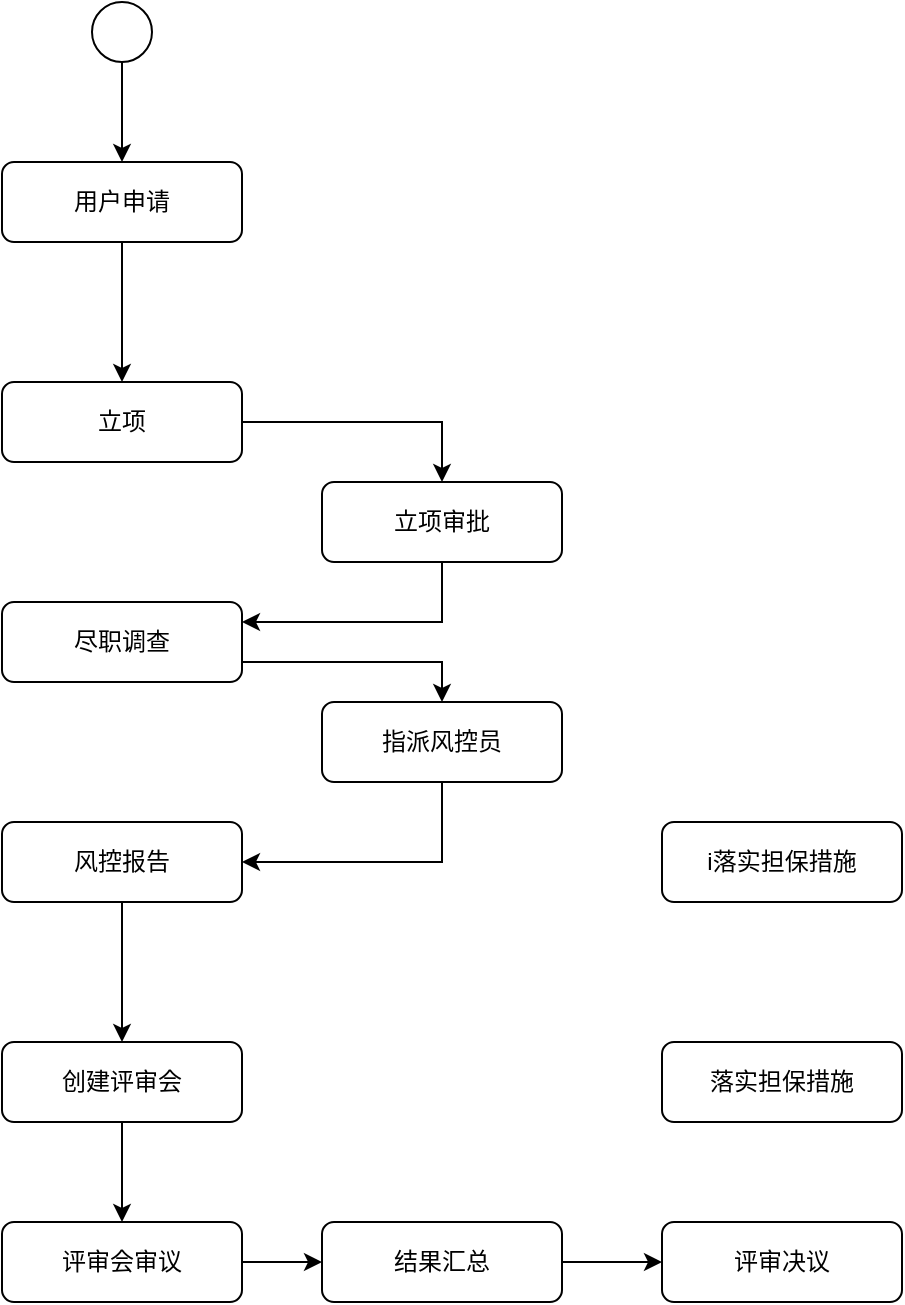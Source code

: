 <mxfile version="20.8.20" type="github">
  <diagram id="C5RBs43oDa-KdzZeNtuy" name="Page-1">
    <mxGraphModel dx="794" dy="418" grid="1" gridSize="10" guides="1" tooltips="1" connect="1" arrows="1" fold="1" page="1" pageScale="1" pageWidth="827" pageHeight="1169" math="0" shadow="0">
      <root>
        <mxCell id="WIyWlLk6GJQsqaUBKTNV-0" />
        <mxCell id="WIyWlLk6GJQsqaUBKTNV-1" parent="WIyWlLk6GJQsqaUBKTNV-0" />
        <mxCell id="7_4kU2Y22jmf8Yd3G_7t-3" value="" style="edgeStyle=orthogonalEdgeStyle;rounded=0;orthogonalLoop=1;jettySize=auto;html=1;" edge="1" parent="WIyWlLk6GJQsqaUBKTNV-1" source="WIyWlLk6GJQsqaUBKTNV-3" target="7_4kU2Y22jmf8Yd3G_7t-2">
          <mxGeometry relative="1" as="geometry" />
        </mxCell>
        <mxCell id="WIyWlLk6GJQsqaUBKTNV-3" value="用户申请" style="rounded=1;whiteSpace=wrap;html=1;fontSize=12;glass=0;strokeWidth=1;shadow=0;" parent="WIyWlLk6GJQsqaUBKTNV-1" vertex="1">
          <mxGeometry x="160" y="120" width="120" height="40" as="geometry" />
        </mxCell>
        <mxCell id="7_4kU2Y22jmf8Yd3G_7t-1" value="" style="edgeStyle=orthogonalEdgeStyle;rounded=0;orthogonalLoop=1;jettySize=auto;html=1;" edge="1" parent="WIyWlLk6GJQsqaUBKTNV-1" source="7_4kU2Y22jmf8Yd3G_7t-0" target="WIyWlLk6GJQsqaUBKTNV-3">
          <mxGeometry relative="1" as="geometry" />
        </mxCell>
        <mxCell id="7_4kU2Y22jmf8Yd3G_7t-0" value="" style="ellipse;whiteSpace=wrap;html=1;aspect=fixed;" vertex="1" parent="WIyWlLk6GJQsqaUBKTNV-1">
          <mxGeometry x="205" y="40" width="30" height="30" as="geometry" />
        </mxCell>
        <mxCell id="7_4kU2Y22jmf8Yd3G_7t-11" value="" style="edgeStyle=orthogonalEdgeStyle;rounded=0;orthogonalLoop=1;jettySize=auto;html=1;" edge="1" parent="WIyWlLk6GJQsqaUBKTNV-1" source="7_4kU2Y22jmf8Yd3G_7t-2" target="7_4kU2Y22jmf8Yd3G_7t-10">
          <mxGeometry relative="1" as="geometry" />
        </mxCell>
        <mxCell id="7_4kU2Y22jmf8Yd3G_7t-2" value="立项" style="rounded=1;whiteSpace=wrap;html=1;fontSize=12;glass=0;strokeWidth=1;shadow=0;" vertex="1" parent="WIyWlLk6GJQsqaUBKTNV-1">
          <mxGeometry x="160" y="230" width="120" height="40" as="geometry" />
        </mxCell>
        <mxCell id="7_4kU2Y22jmf8Yd3G_7t-16" style="edgeStyle=orthogonalEdgeStyle;rounded=0;orthogonalLoop=1;jettySize=auto;html=1;exitX=1;exitY=0.75;exitDx=0;exitDy=0;entryX=0.5;entryY=0;entryDx=0;entryDy=0;" edge="1" parent="WIyWlLk6GJQsqaUBKTNV-1" source="7_4kU2Y22jmf8Yd3G_7t-4" target="7_4kU2Y22jmf8Yd3G_7t-15">
          <mxGeometry relative="1" as="geometry" />
        </mxCell>
        <mxCell id="7_4kU2Y22jmf8Yd3G_7t-4" value="尽职调查" style="rounded=1;whiteSpace=wrap;html=1;fontSize=12;glass=0;strokeWidth=1;shadow=0;" vertex="1" parent="WIyWlLk6GJQsqaUBKTNV-1">
          <mxGeometry x="160" y="340" width="120" height="40" as="geometry" />
        </mxCell>
        <mxCell id="7_4kU2Y22jmf8Yd3G_7t-9" value="" style="edgeStyle=orthogonalEdgeStyle;rounded=0;orthogonalLoop=1;jettySize=auto;html=1;" edge="1" parent="WIyWlLk6GJQsqaUBKTNV-1" source="7_4kU2Y22jmf8Yd3G_7t-6" target="7_4kU2Y22jmf8Yd3G_7t-8">
          <mxGeometry relative="1" as="geometry" />
        </mxCell>
        <mxCell id="7_4kU2Y22jmf8Yd3G_7t-6" value="风控报告" style="rounded=1;whiteSpace=wrap;html=1;fontSize=12;glass=0;strokeWidth=1;shadow=0;" vertex="1" parent="WIyWlLk6GJQsqaUBKTNV-1">
          <mxGeometry x="160" y="450" width="120" height="40" as="geometry" />
        </mxCell>
        <mxCell id="7_4kU2Y22jmf8Yd3G_7t-19" value="" style="edgeStyle=orthogonalEdgeStyle;rounded=0;orthogonalLoop=1;jettySize=auto;html=1;" edge="1" parent="WIyWlLk6GJQsqaUBKTNV-1" source="7_4kU2Y22jmf8Yd3G_7t-8" target="7_4kU2Y22jmf8Yd3G_7t-18">
          <mxGeometry relative="1" as="geometry" />
        </mxCell>
        <mxCell id="7_4kU2Y22jmf8Yd3G_7t-8" value="创建评审会" style="rounded=1;whiteSpace=wrap;html=1;fontSize=12;glass=0;strokeWidth=1;shadow=0;" vertex="1" parent="WIyWlLk6GJQsqaUBKTNV-1">
          <mxGeometry x="160" y="560" width="120" height="40" as="geometry" />
        </mxCell>
        <mxCell id="7_4kU2Y22jmf8Yd3G_7t-14" style="edgeStyle=orthogonalEdgeStyle;rounded=0;orthogonalLoop=1;jettySize=auto;html=1;entryX=1;entryY=0.25;entryDx=0;entryDy=0;exitX=0.5;exitY=1;exitDx=0;exitDy=0;" edge="1" parent="WIyWlLk6GJQsqaUBKTNV-1" source="7_4kU2Y22jmf8Yd3G_7t-10" target="7_4kU2Y22jmf8Yd3G_7t-4">
          <mxGeometry relative="1" as="geometry" />
        </mxCell>
        <mxCell id="7_4kU2Y22jmf8Yd3G_7t-10" value="立项审批" style="rounded=1;whiteSpace=wrap;html=1;fontSize=12;glass=0;strokeWidth=1;shadow=0;" vertex="1" parent="WIyWlLk6GJQsqaUBKTNV-1">
          <mxGeometry x="320" y="280" width="120" height="40" as="geometry" />
        </mxCell>
        <mxCell id="7_4kU2Y22jmf8Yd3G_7t-17" style="edgeStyle=orthogonalEdgeStyle;rounded=0;orthogonalLoop=1;jettySize=auto;html=1;exitX=0.5;exitY=1;exitDx=0;exitDy=0;entryX=1;entryY=0.5;entryDx=0;entryDy=0;" edge="1" parent="WIyWlLk6GJQsqaUBKTNV-1" source="7_4kU2Y22jmf8Yd3G_7t-15" target="7_4kU2Y22jmf8Yd3G_7t-6">
          <mxGeometry relative="1" as="geometry" />
        </mxCell>
        <mxCell id="7_4kU2Y22jmf8Yd3G_7t-15" value="指派风控员" style="rounded=1;whiteSpace=wrap;html=1;fontSize=12;glass=0;strokeWidth=1;shadow=0;" vertex="1" parent="WIyWlLk6GJQsqaUBKTNV-1">
          <mxGeometry x="320" y="390" width="120" height="40" as="geometry" />
        </mxCell>
        <mxCell id="7_4kU2Y22jmf8Yd3G_7t-21" value="" style="edgeStyle=orthogonalEdgeStyle;rounded=0;orthogonalLoop=1;jettySize=auto;html=1;" edge="1" parent="WIyWlLk6GJQsqaUBKTNV-1" source="7_4kU2Y22jmf8Yd3G_7t-18" target="7_4kU2Y22jmf8Yd3G_7t-20">
          <mxGeometry relative="1" as="geometry" />
        </mxCell>
        <mxCell id="7_4kU2Y22jmf8Yd3G_7t-18" value="评审会审议" style="rounded=1;whiteSpace=wrap;html=1;fontSize=12;glass=0;strokeWidth=1;shadow=0;" vertex="1" parent="WIyWlLk6GJQsqaUBKTNV-1">
          <mxGeometry x="160" y="650" width="120" height="40" as="geometry" />
        </mxCell>
        <mxCell id="7_4kU2Y22jmf8Yd3G_7t-23" value="" style="edgeStyle=orthogonalEdgeStyle;rounded=0;orthogonalLoop=1;jettySize=auto;html=1;" edge="1" parent="WIyWlLk6GJQsqaUBKTNV-1" source="7_4kU2Y22jmf8Yd3G_7t-20" target="7_4kU2Y22jmf8Yd3G_7t-22">
          <mxGeometry relative="1" as="geometry" />
        </mxCell>
        <mxCell id="7_4kU2Y22jmf8Yd3G_7t-20" value="结果汇总" style="rounded=1;whiteSpace=wrap;html=1;fontSize=12;glass=0;strokeWidth=1;shadow=0;" vertex="1" parent="WIyWlLk6GJQsqaUBKTNV-1">
          <mxGeometry x="320" y="650" width="120" height="40" as="geometry" />
        </mxCell>
        <mxCell id="7_4kU2Y22jmf8Yd3G_7t-22" value="评审决议" style="rounded=1;whiteSpace=wrap;html=1;fontSize=12;glass=0;strokeWidth=1;shadow=0;" vertex="1" parent="WIyWlLk6GJQsqaUBKTNV-1">
          <mxGeometry x="490" y="650" width="120" height="40" as="geometry" />
        </mxCell>
        <mxCell id="7_4kU2Y22jmf8Yd3G_7t-24" value="落实担保措施" style="rounded=1;whiteSpace=wrap;html=1;fontSize=12;glass=0;strokeWidth=1;shadow=0;" vertex="1" parent="WIyWlLk6GJQsqaUBKTNV-1">
          <mxGeometry x="490" y="560" width="120" height="40" as="geometry" />
        </mxCell>
        <mxCell id="7_4kU2Y22jmf8Yd3G_7t-25" value="i落实担保措施" style="rounded=1;whiteSpace=wrap;html=1;fontSize=12;glass=0;strokeWidth=1;shadow=0;" vertex="1" parent="WIyWlLk6GJQsqaUBKTNV-1">
          <mxGeometry x="490" y="450" width="120" height="40" as="geometry" />
        </mxCell>
      </root>
    </mxGraphModel>
  </diagram>
</mxfile>
